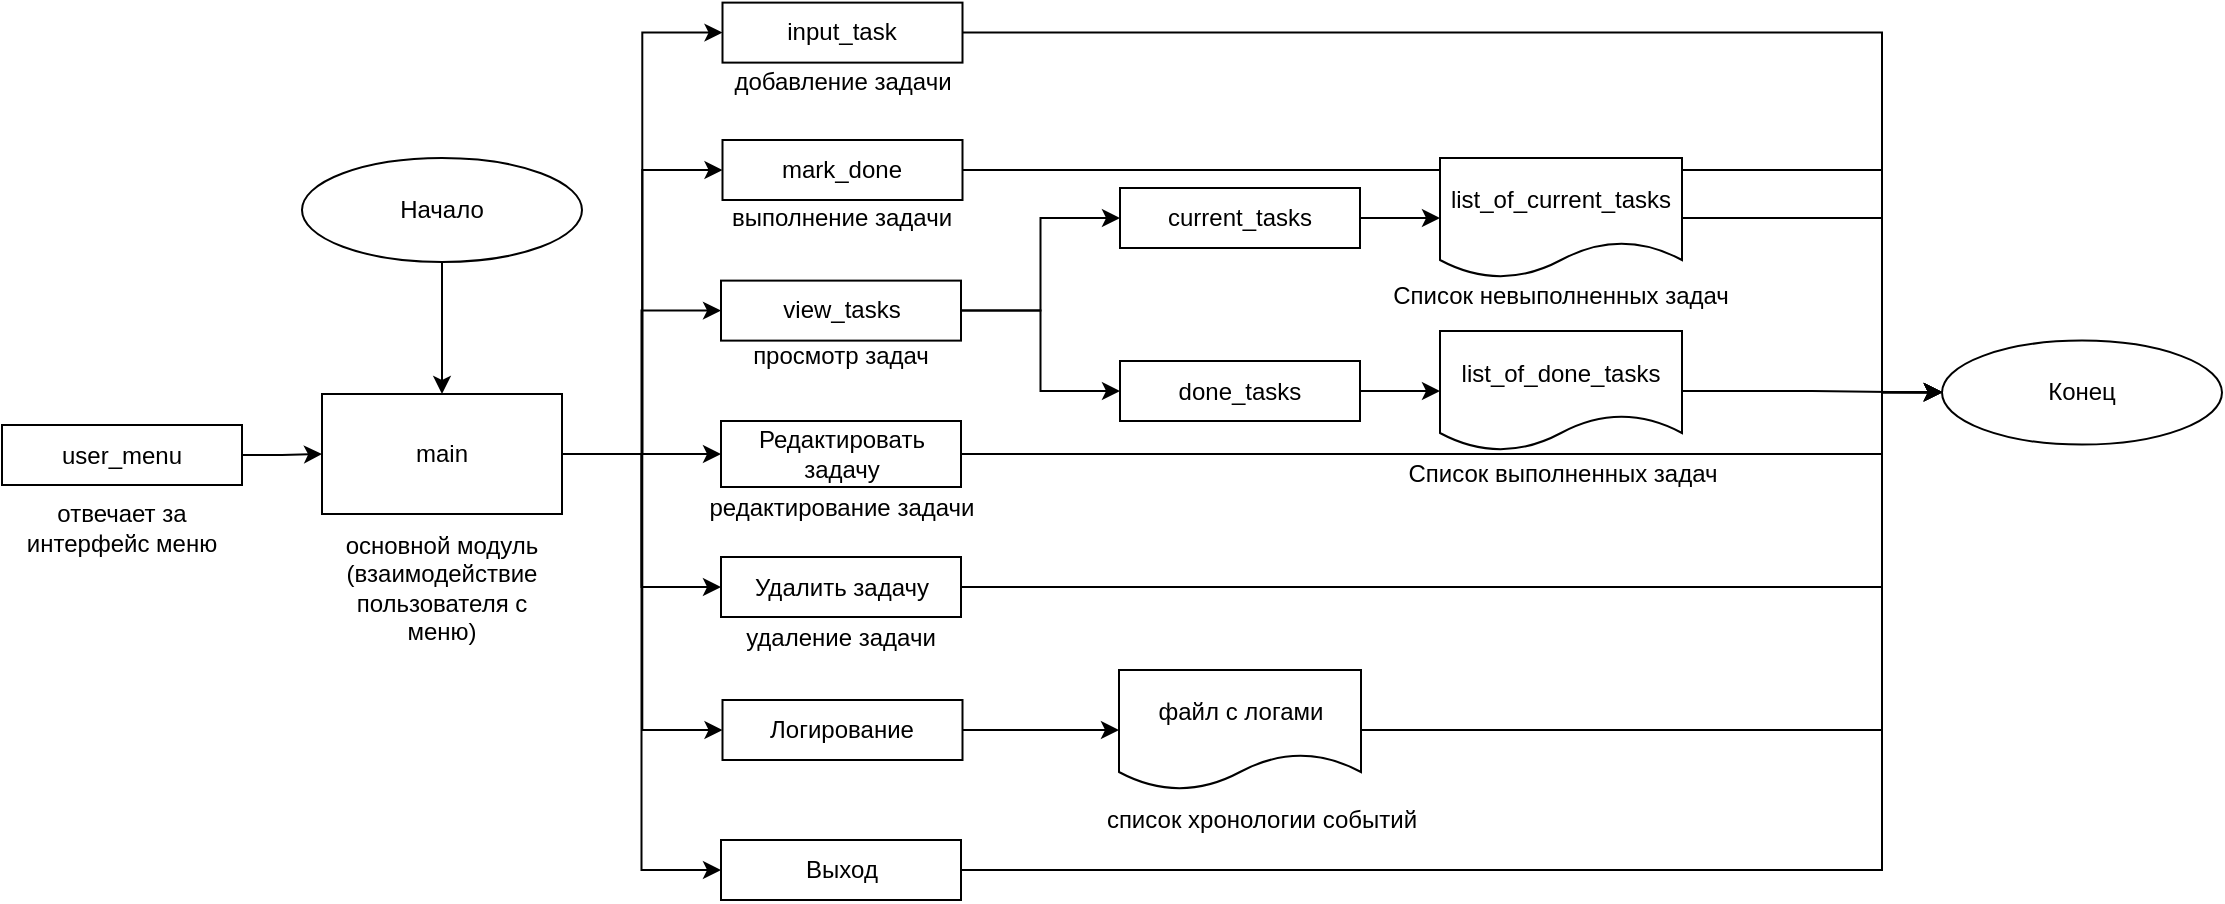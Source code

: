 <mxfile version="20.0.3" type="google"><diagram id="OnB-cHNIS1Ns0kz_s8uV" name="Page-1"><mxGraphModel grid="1" page="1" gridSize="10" guides="1" tooltips="1" connect="1" arrows="1" fold="1" pageScale="1" pageWidth="1169" pageHeight="827" math="0" shadow="0"><root><mxCell id="0"/><mxCell id="1" parent="0"/><mxCell id="Z9Bg9rZTdK3aeV01MD8f-1" style="edgeStyle=orthogonalEdgeStyle;rounded=0;orthogonalLoop=1;jettySize=auto;html=1;exitX=0.5;exitY=1;exitDx=0;exitDy=0;entryX=0.5;entryY=0;entryDx=0;entryDy=0;" edge="1" parent="1" source="Z9Bg9rZTdK3aeV01MD8f-2" target="Z9Bg9rZTdK3aeV01MD8f-13"><mxGeometry relative="1" as="geometry"/></mxCell><mxCell id="Z9Bg9rZTdK3aeV01MD8f-2" value="Начало" style="ellipse;whiteSpace=wrap;html=1;" vertex="1" parent="1"><mxGeometry x="170" y="179" width="140" height="52" as="geometry"/></mxCell><mxCell id="Z9Bg9rZTdK3aeV01MD8f-3" value="Конец" style="ellipse;whiteSpace=wrap;html=1;" vertex="1" parent="1"><mxGeometry x="990" y="270.31" width="140" height="52" as="geometry"/></mxCell><mxCell id="Z9Bg9rZTdK3aeV01MD8f-4" style="edgeStyle=orthogonalEdgeStyle;rounded=0;orthogonalLoop=1;jettySize=auto;html=1;exitX=1;exitY=0.5;exitDx=0;exitDy=0;entryX=0;entryY=0.5;entryDx=0;entryDy=0;" edge="1" parent="1" source="Z9Bg9rZTdK3aeV01MD8f-5" target="Z9Bg9rZTdK3aeV01MD8f-13"><mxGeometry relative="1" as="geometry"/></mxCell><mxCell id="Z9Bg9rZTdK3aeV01MD8f-5" value="user_menu" style="rounded=0;whiteSpace=wrap;html=1;" vertex="1" parent="1"><mxGeometry x="20" y="312.5" width="120" height="30" as="geometry"/></mxCell><mxCell id="Z9Bg9rZTdK3aeV01MD8f-6" style="edgeStyle=orthogonalEdgeStyle;rounded=0;orthogonalLoop=1;jettySize=auto;html=1;exitX=1;exitY=0.5;exitDx=0;exitDy=0;entryX=0;entryY=0.5;entryDx=0;entryDy=0;" edge="1" parent="1" source="Z9Bg9rZTdK3aeV01MD8f-13" target="Z9Bg9rZTdK3aeV01MD8f-19"><mxGeometry relative="1" as="geometry"/></mxCell><mxCell id="Z9Bg9rZTdK3aeV01MD8f-7" style="edgeStyle=orthogonalEdgeStyle;rounded=0;orthogonalLoop=1;jettySize=auto;html=1;exitX=1;exitY=0.5;exitDx=0;exitDy=0;entryX=0;entryY=0.5;entryDx=0;entryDy=0;" edge="1" parent="1" source="Z9Bg9rZTdK3aeV01MD8f-13" target="Z9Bg9rZTdK3aeV01MD8f-22"><mxGeometry relative="1" as="geometry"/></mxCell><mxCell id="Z9Bg9rZTdK3aeV01MD8f-8" style="edgeStyle=orthogonalEdgeStyle;rounded=0;orthogonalLoop=1;jettySize=auto;html=1;exitX=1;exitY=0.5;exitDx=0;exitDy=0;entryX=0;entryY=0.5;entryDx=0;entryDy=0;" edge="1" parent="1" source="Z9Bg9rZTdK3aeV01MD8f-13" target="Z9Bg9rZTdK3aeV01MD8f-24"><mxGeometry relative="1" as="geometry"/></mxCell><mxCell id="Z9Bg9rZTdK3aeV01MD8f-9" style="edgeStyle=orthogonalEdgeStyle;rounded=0;orthogonalLoop=1;jettySize=auto;html=1;exitX=1;exitY=0.5;exitDx=0;exitDy=0;entryX=0;entryY=0.5;entryDx=0;entryDy=0;" edge="1" parent="1" source="Z9Bg9rZTdK3aeV01MD8f-13" target="Z9Bg9rZTdK3aeV01MD8f-26"><mxGeometry relative="1" as="geometry"/></mxCell><mxCell id="Z9Bg9rZTdK3aeV01MD8f-10" style="edgeStyle=orthogonalEdgeStyle;rounded=0;orthogonalLoop=1;jettySize=auto;html=1;exitX=1;exitY=0.5;exitDx=0;exitDy=0;entryX=0;entryY=0.5;entryDx=0;entryDy=0;" edge="1" parent="1" source="Z9Bg9rZTdK3aeV01MD8f-13" target="Z9Bg9rZTdK3aeV01MD8f-28"><mxGeometry relative="1" as="geometry"/></mxCell><mxCell id="Z9Bg9rZTdK3aeV01MD8f-11" style="edgeStyle=orthogonalEdgeStyle;rounded=0;orthogonalLoop=1;jettySize=auto;html=1;exitX=1;exitY=0.5;exitDx=0;exitDy=0;entryX=0;entryY=0.5;entryDx=0;entryDy=0;" edge="1" parent="1" source="Z9Bg9rZTdK3aeV01MD8f-13" target="Z9Bg9rZTdK3aeV01MD8f-17"><mxGeometry relative="1" as="geometry"/></mxCell><mxCell id="Z9Bg9rZTdK3aeV01MD8f-12" style="edgeStyle=orthogonalEdgeStyle;rounded=0;orthogonalLoop=1;jettySize=auto;html=1;exitX=1;exitY=0.5;exitDx=0;exitDy=0;entryX=0;entryY=0.5;entryDx=0;entryDy=0;" edge="1" parent="1" source="Z9Bg9rZTdK3aeV01MD8f-13" target="Z9Bg9rZTdK3aeV01MD8f-30"><mxGeometry relative="1" as="geometry"/></mxCell><mxCell id="Z9Bg9rZTdK3aeV01MD8f-13" value="main" style="rounded=0;whiteSpace=wrap;html=1;" vertex="1" parent="1"><mxGeometry x="180" y="297" width="120" height="60" as="geometry"/></mxCell><mxCell id="Z9Bg9rZTdK3aeV01MD8f-14" value="отвечает за интерфейс меню" style="text;html=1;strokeColor=none;fillColor=none;align=center;verticalAlign=middle;whiteSpace=wrap;rounded=0;" vertex="1" parent="1"><mxGeometry x="25" y="348.5" width="110" height="30" as="geometry"/></mxCell><mxCell id="Z9Bg9rZTdK3aeV01MD8f-15" value="основной модуль (взаимодействие пользователя с меню)" style="text;html=1;strokeColor=none;fillColor=none;align=center;verticalAlign=middle;whiteSpace=wrap;rounded=0;" vertex="1" parent="1"><mxGeometry x="180" y="377" width="120" height="33" as="geometry"/></mxCell><mxCell id="Z9Bg9rZTdK3aeV01MD8f-16" style="edgeStyle=orthogonalEdgeStyle;rounded=0;orthogonalLoop=1;jettySize=auto;html=1;exitX=1;exitY=0.5;exitDx=0;exitDy=0;startArrow=none;" edge="1" parent="1" source="Z9Bg9rZTdK3aeV01MD8f-17" target="Z9Bg9rZTdK3aeV01MD8f-3"><mxGeometry relative="1" as="geometry"><Array as="points"><mxPoint x="960" y="116"/><mxPoint x="960" y="296"/></Array><mxPoint x="861" y="116.31" as="sourcePoint"/></mxGeometry></mxCell><mxCell id="Z9Bg9rZTdK3aeV01MD8f-17" value="input_task" style="rounded=0;whiteSpace=wrap;html=1;" vertex="1" parent="1"><mxGeometry x="380.25" y="101.31" width="120" height="30" as="geometry"/></mxCell><mxCell id="Z9Bg9rZTdK3aeV01MD8f-18" style="edgeStyle=orthogonalEdgeStyle;rounded=0;orthogonalLoop=1;jettySize=auto;html=1;exitX=1;exitY=0.5;exitDx=0;exitDy=0;" edge="1" parent="1" source="Z9Bg9rZTdK3aeV01MD8f-19" target="Z9Bg9rZTdK3aeV01MD8f-3"><mxGeometry relative="1" as="geometry"><Array as="points"><mxPoint x="960" y="185"/><mxPoint x="960" y="296"/></Array></mxGeometry></mxCell><mxCell id="Z9Bg9rZTdK3aeV01MD8f-19" value="mark_done" style="rounded=0;whiteSpace=wrap;html=1;" vertex="1" parent="1"><mxGeometry x="380.25" y="170" width="120" height="30" as="geometry"/></mxCell><mxCell id="Z9Bg9rZTdK3aeV01MD8f-20" style="edgeStyle=orthogonalEdgeStyle;rounded=0;orthogonalLoop=1;jettySize=auto;html=1;exitX=1;exitY=0.5;exitDx=0;exitDy=0;entryX=0;entryY=0.5;entryDx=0;entryDy=0;" edge="1" parent="1" source="Z9Bg9rZTdK3aeV01MD8f-22" target="Z9Bg9rZTdK3aeV01MD8f-34"><mxGeometry relative="1" as="geometry"/></mxCell><mxCell id="Z9Bg9rZTdK3aeV01MD8f-21" style="edgeStyle=orthogonalEdgeStyle;rounded=0;orthogonalLoop=1;jettySize=auto;html=1;exitX=1;exitY=0.5;exitDx=0;exitDy=0;entryX=0;entryY=0.5;entryDx=0;entryDy=0;" edge="1" parent="1" source="Z9Bg9rZTdK3aeV01MD8f-22" target="Z9Bg9rZTdK3aeV01MD8f-36"><mxGeometry relative="1" as="geometry"/></mxCell><mxCell id="Z9Bg9rZTdK3aeV01MD8f-22" value="view_tasks" style="rounded=0;whiteSpace=wrap;html=1;" vertex="1" parent="1"><mxGeometry x="379.5" y="240.31" width="120" height="30" as="geometry"/></mxCell><mxCell id="Z9Bg9rZTdK3aeV01MD8f-23" style="edgeStyle=orthogonalEdgeStyle;rounded=0;orthogonalLoop=1;jettySize=auto;html=1;exitX=1;exitY=0.5;exitDx=0;exitDy=0;entryX=0;entryY=0.5;entryDx=0;entryDy=0;" edge="1" parent="1" source="Z9Bg9rZTdK3aeV01MD8f-24" target="Z9Bg9rZTdK3aeV01MD8f-3"><mxGeometry relative="1" as="geometry"><Array as="points"><mxPoint x="960" y="327"/><mxPoint x="960" y="296"/><mxPoint x="990" y="296"/></Array></mxGeometry></mxCell><mxCell id="Z9Bg9rZTdK3aeV01MD8f-24" value="Редактировать задачу" style="rounded=0;whiteSpace=wrap;html=1;" vertex="1" parent="1"><mxGeometry x="379.5" y="310.5" width="120" height="33" as="geometry"/></mxCell><mxCell id="Z9Bg9rZTdK3aeV01MD8f-25" style="edgeStyle=orthogonalEdgeStyle;rounded=0;orthogonalLoop=1;jettySize=auto;html=1;exitX=1;exitY=0.5;exitDx=0;exitDy=0;" edge="1" parent="1" source="Z9Bg9rZTdK3aeV01MD8f-26" target="Z9Bg9rZTdK3aeV01MD8f-3"><mxGeometry relative="1" as="geometry"><Array as="points"><mxPoint x="960" y="394"/><mxPoint x="960" y="296"/></Array></mxGeometry></mxCell><mxCell id="Z9Bg9rZTdK3aeV01MD8f-26" value="Удалить задачу" style="rounded=0;whiteSpace=wrap;html=1;" vertex="1" parent="1"><mxGeometry x="379.5" y="378.5" width="120" height="30" as="geometry"/></mxCell><mxCell id="Z9Bg9rZTdK3aeV01MD8f-27" style="edgeStyle=none;html=1;exitX=1;exitY=0.5;exitDx=0;exitDy=0;entryX=0;entryY=0.5;entryDx=0;entryDy=0;" edge="1" parent="1" source="Z9Bg9rZTdK3aeV01MD8f-28" target="Z9Bg9rZTdK3aeV01MD8f-49"><mxGeometry relative="1" as="geometry"/></mxCell><mxCell id="Z9Bg9rZTdK3aeV01MD8f-28" value="Логирование" style="rounded=0;whiteSpace=wrap;html=1;" vertex="1" parent="1"><mxGeometry x="380.25" y="450" width="120" height="30" as="geometry"/></mxCell><mxCell id="Z9Bg9rZTdK3aeV01MD8f-29" style="edgeStyle=orthogonalEdgeStyle;rounded=0;orthogonalLoop=1;jettySize=auto;html=1;exitX=1;exitY=0.5;exitDx=0;exitDy=0;" edge="1" parent="1" source="Z9Bg9rZTdK3aeV01MD8f-30" target="Z9Bg9rZTdK3aeV01MD8f-3"><mxGeometry relative="1" as="geometry"><Array as="points"><mxPoint x="960" y="535"/><mxPoint x="960" y="296"/></Array></mxGeometry></mxCell><mxCell id="Z9Bg9rZTdK3aeV01MD8f-30" value="Выход" style="rounded=0;whiteSpace=wrap;html=1;" vertex="1" parent="1"><mxGeometry x="379.5" y="520" width="120" height="30" as="geometry"/></mxCell><mxCell id="Z9Bg9rZTdK3aeV01MD8f-31" value="добавление задачи" style="text;html=1;strokeColor=none;fillColor=none;align=center;verticalAlign=middle;whiteSpace=wrap;rounded=0;" vertex="1" parent="1"><mxGeometry x="380.25" y="131.31" width="121" height="20" as="geometry"/></mxCell><mxCell id="Z9Bg9rZTdK3aeV01MD8f-32" value="выполнение задачи" style="text;html=1;strokeColor=none;fillColor=none;align=center;verticalAlign=middle;whiteSpace=wrap;rounded=0;" vertex="1" parent="1"><mxGeometry x="380.25" y="200" width="120" height="18" as="geometry"/></mxCell><mxCell id="Z9Bg9rZTdK3aeV01MD8f-33" style="edgeStyle=orthogonalEdgeStyle;rounded=0;orthogonalLoop=1;jettySize=auto;html=1;exitX=1;exitY=0.5;exitDx=0;exitDy=0;entryX=0;entryY=0.5;entryDx=0;entryDy=0;" edge="1" parent="1" source="Z9Bg9rZTdK3aeV01MD8f-34" target="Z9Bg9rZTdK3aeV01MD8f-38"><mxGeometry relative="1" as="geometry"/></mxCell><mxCell id="Z9Bg9rZTdK3aeV01MD8f-34" value="current_tasks" style="rounded=0;whiteSpace=wrap;html=1;" vertex="1" parent="1"><mxGeometry x="579" y="194" width="120" height="30" as="geometry"/></mxCell><mxCell id="Z9Bg9rZTdK3aeV01MD8f-35" style="edgeStyle=orthogonalEdgeStyle;rounded=0;orthogonalLoop=1;jettySize=auto;html=1;exitX=1;exitY=0.5;exitDx=0;exitDy=0;entryX=0;entryY=0.5;entryDx=0;entryDy=0;" edge="1" parent="1" source="Z9Bg9rZTdK3aeV01MD8f-36" target="Z9Bg9rZTdK3aeV01MD8f-40"><mxGeometry relative="1" as="geometry"/></mxCell><mxCell id="Z9Bg9rZTdK3aeV01MD8f-36" value="done_tasks" style="rounded=0;whiteSpace=wrap;html=1;" vertex="1" parent="1"><mxGeometry x="579" y="280.5" width="120" height="30" as="geometry"/></mxCell><mxCell id="Z9Bg9rZTdK3aeV01MD8f-37" style="edgeStyle=orthogonalEdgeStyle;rounded=0;orthogonalLoop=1;jettySize=auto;html=1;exitX=1;exitY=0.5;exitDx=0;exitDy=0;entryX=0;entryY=0.5;entryDx=0;entryDy=0;" edge="1" parent="1" source="Z9Bg9rZTdK3aeV01MD8f-38" target="Z9Bg9rZTdK3aeV01MD8f-3"><mxGeometry relative="1" as="geometry"><Array as="points"><mxPoint x="960" y="209"/><mxPoint x="960" y="296"/></Array></mxGeometry></mxCell><mxCell id="Z9Bg9rZTdK3aeV01MD8f-38" value="list_of_current_tasks" style="shape=document;whiteSpace=wrap;html=1;boundedLbl=1;" vertex="1" parent="1"><mxGeometry x="739" y="179" width="121" height="60" as="geometry"/></mxCell><mxCell id="Z9Bg9rZTdK3aeV01MD8f-39" style="edgeStyle=orthogonalEdgeStyle;rounded=0;orthogonalLoop=1;jettySize=auto;html=1;exitX=1;exitY=0.5;exitDx=0;exitDy=0;entryX=0;entryY=0.5;entryDx=0;entryDy=0;" edge="1" parent="1" source="Z9Bg9rZTdK3aeV01MD8f-40" target="Z9Bg9rZTdK3aeV01MD8f-3"><mxGeometry relative="1" as="geometry"><mxPoint x="990" y="290" as="targetPoint"/><Array as="points"><mxPoint x="925" y="296"/></Array></mxGeometry></mxCell><mxCell id="Z9Bg9rZTdK3aeV01MD8f-40" value="list_of_done_tasks" style="shape=document;whiteSpace=wrap;html=1;boundedLbl=1;" vertex="1" parent="1"><mxGeometry x="739" y="265.5" width="121" height="60" as="geometry"/></mxCell><mxCell id="Z9Bg9rZTdK3aeV01MD8f-41" value="просмотр задач" style="text;html=1;strokeColor=none;fillColor=none;align=center;verticalAlign=middle;whiteSpace=wrap;rounded=0;" vertex="1" parent="1"><mxGeometry x="379" y="266.31" width="120.5" height="23" as="geometry"/></mxCell><mxCell id="Z9Bg9rZTdK3aeV01MD8f-42" value="Список невыполненных задач" style="text;html=1;strokeColor=none;fillColor=none;align=center;verticalAlign=middle;whiteSpace=wrap;rounded=0;" vertex="1" parent="1"><mxGeometry x="714" y="239" width="171" height="18.69" as="geometry"/></mxCell><mxCell id="Z9Bg9rZTdK3aeV01MD8f-43" value="Список выполненных задач" style="text;html=1;strokeColor=none;fillColor=none;align=center;verticalAlign=middle;whiteSpace=wrap;rounded=0;" vertex="1" parent="1"><mxGeometry x="715" y="327" width="171" height="19" as="geometry"/></mxCell><mxCell id="Z9Bg9rZTdK3aeV01MD8f-44" style="edgeStyle=orthogonalEdgeStyle;rounded=0;orthogonalLoop=1;jettySize=auto;html=1;exitX=0.5;exitY=1;exitDx=0;exitDy=0;" edge="1" parent="1" source="Z9Bg9rZTdK3aeV01MD8f-43" target="Z9Bg9rZTdK3aeV01MD8f-43"><mxGeometry relative="1" as="geometry"/></mxCell><mxCell id="Z9Bg9rZTdK3aeV01MD8f-45" value="редактирование задачи" style="text;html=1;strokeColor=none;fillColor=none;align=center;verticalAlign=middle;whiteSpace=wrap;rounded=0;" vertex="1" parent="1"><mxGeometry x="368.5" y="343.5" width="141.5" height="20" as="geometry"/></mxCell><mxCell id="Z9Bg9rZTdK3aeV01MD8f-46" value="удаление задачи" style="text;html=1;strokeColor=none;fillColor=none;align=center;verticalAlign=middle;whiteSpace=wrap;rounded=0;" vertex="1" parent="1"><mxGeometry x="378.5" y="408.5" width="121" height="20" as="geometry"/></mxCell><mxCell id="Z9Bg9rZTdK3aeV01MD8f-47" value="список хронологии событий" style="text;html=1;strokeColor=none;fillColor=none;align=center;verticalAlign=middle;whiteSpace=wrap;rounded=0;" vertex="1" parent="1"><mxGeometry x="570" y="500" width="160.25" height="20" as="geometry"/></mxCell><mxCell id="Z9Bg9rZTdK3aeV01MD8f-53" style="edgeStyle=orthogonalEdgeStyle;rounded=0;orthogonalLoop=1;jettySize=auto;html=1;exitX=1;exitY=0.5;exitDx=0;exitDy=0;entryX=0;entryY=0.5;entryDx=0;entryDy=0;" edge="1" parent="1" source="Z9Bg9rZTdK3aeV01MD8f-49" target="Z9Bg9rZTdK3aeV01MD8f-3"><mxGeometry relative="1" as="geometry"><Array as="points"><mxPoint x="960" y="465"/><mxPoint x="960" y="296"/></Array></mxGeometry></mxCell><mxCell id="Z9Bg9rZTdK3aeV01MD8f-49" value="файл с логами" style="shape=document;whiteSpace=wrap;html=1;boundedLbl=1;" vertex="1" parent="1"><mxGeometry x="578.5" y="435" width="121" height="60" as="geometry"/></mxCell></root></mxGraphModel></diagram></mxfile>